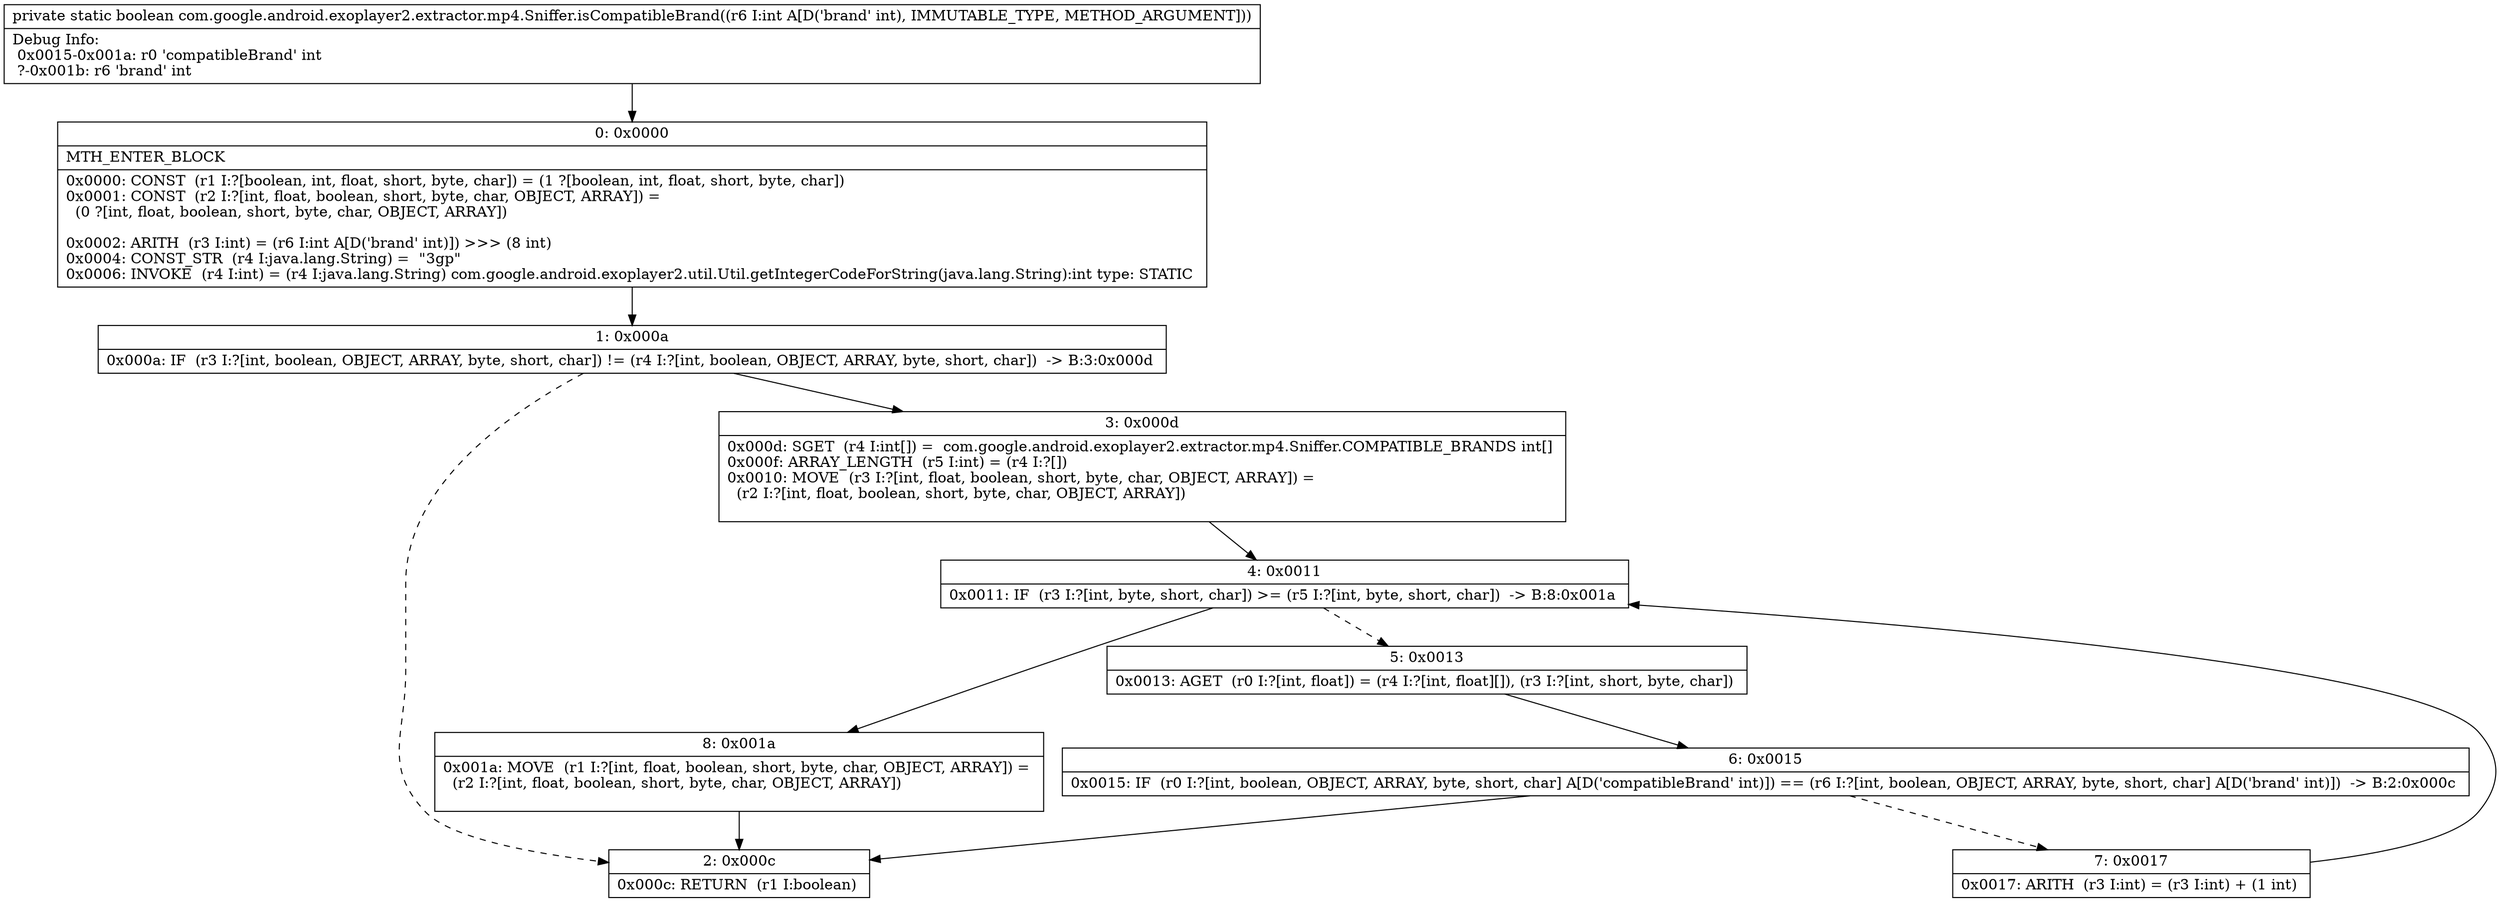 digraph "CFG forcom.google.android.exoplayer2.extractor.mp4.Sniffer.isCompatibleBrand(I)Z" {
Node_0 [shape=record,label="{0\:\ 0x0000|MTH_ENTER_BLOCK\l|0x0000: CONST  (r1 I:?[boolean, int, float, short, byte, char]) = (1 ?[boolean, int, float, short, byte, char]) \l0x0001: CONST  (r2 I:?[int, float, boolean, short, byte, char, OBJECT, ARRAY]) = \l  (0 ?[int, float, boolean, short, byte, char, OBJECT, ARRAY])\l \l0x0002: ARITH  (r3 I:int) = (r6 I:int A[D('brand' int)]) \>\>\> (8 int) \l0x0004: CONST_STR  (r4 I:java.lang.String) =  \"3gp\" \l0x0006: INVOKE  (r4 I:int) = (r4 I:java.lang.String) com.google.android.exoplayer2.util.Util.getIntegerCodeForString(java.lang.String):int type: STATIC \l}"];
Node_1 [shape=record,label="{1\:\ 0x000a|0x000a: IF  (r3 I:?[int, boolean, OBJECT, ARRAY, byte, short, char]) != (r4 I:?[int, boolean, OBJECT, ARRAY, byte, short, char])  \-\> B:3:0x000d \l}"];
Node_2 [shape=record,label="{2\:\ 0x000c|0x000c: RETURN  (r1 I:boolean) \l}"];
Node_3 [shape=record,label="{3\:\ 0x000d|0x000d: SGET  (r4 I:int[]) =  com.google.android.exoplayer2.extractor.mp4.Sniffer.COMPATIBLE_BRANDS int[] \l0x000f: ARRAY_LENGTH  (r5 I:int) = (r4 I:?[]) \l0x0010: MOVE  (r3 I:?[int, float, boolean, short, byte, char, OBJECT, ARRAY]) = \l  (r2 I:?[int, float, boolean, short, byte, char, OBJECT, ARRAY])\l \l}"];
Node_4 [shape=record,label="{4\:\ 0x0011|0x0011: IF  (r3 I:?[int, byte, short, char]) \>= (r5 I:?[int, byte, short, char])  \-\> B:8:0x001a \l}"];
Node_5 [shape=record,label="{5\:\ 0x0013|0x0013: AGET  (r0 I:?[int, float]) = (r4 I:?[int, float][]), (r3 I:?[int, short, byte, char]) \l}"];
Node_6 [shape=record,label="{6\:\ 0x0015|0x0015: IF  (r0 I:?[int, boolean, OBJECT, ARRAY, byte, short, char] A[D('compatibleBrand' int)]) == (r6 I:?[int, boolean, OBJECT, ARRAY, byte, short, char] A[D('brand' int)])  \-\> B:2:0x000c \l}"];
Node_7 [shape=record,label="{7\:\ 0x0017|0x0017: ARITH  (r3 I:int) = (r3 I:int) + (1 int) \l}"];
Node_8 [shape=record,label="{8\:\ 0x001a|0x001a: MOVE  (r1 I:?[int, float, boolean, short, byte, char, OBJECT, ARRAY]) = \l  (r2 I:?[int, float, boolean, short, byte, char, OBJECT, ARRAY])\l \l}"];
MethodNode[shape=record,label="{private static boolean com.google.android.exoplayer2.extractor.mp4.Sniffer.isCompatibleBrand((r6 I:int A[D('brand' int), IMMUTABLE_TYPE, METHOD_ARGUMENT]))  | Debug Info:\l  0x0015\-0x001a: r0 'compatibleBrand' int\l  ?\-0x001b: r6 'brand' int\l}"];
MethodNode -> Node_0;
Node_0 -> Node_1;
Node_1 -> Node_2[style=dashed];
Node_1 -> Node_3;
Node_3 -> Node_4;
Node_4 -> Node_5[style=dashed];
Node_4 -> Node_8;
Node_5 -> Node_6;
Node_6 -> Node_2;
Node_6 -> Node_7[style=dashed];
Node_7 -> Node_4;
Node_8 -> Node_2;
}


